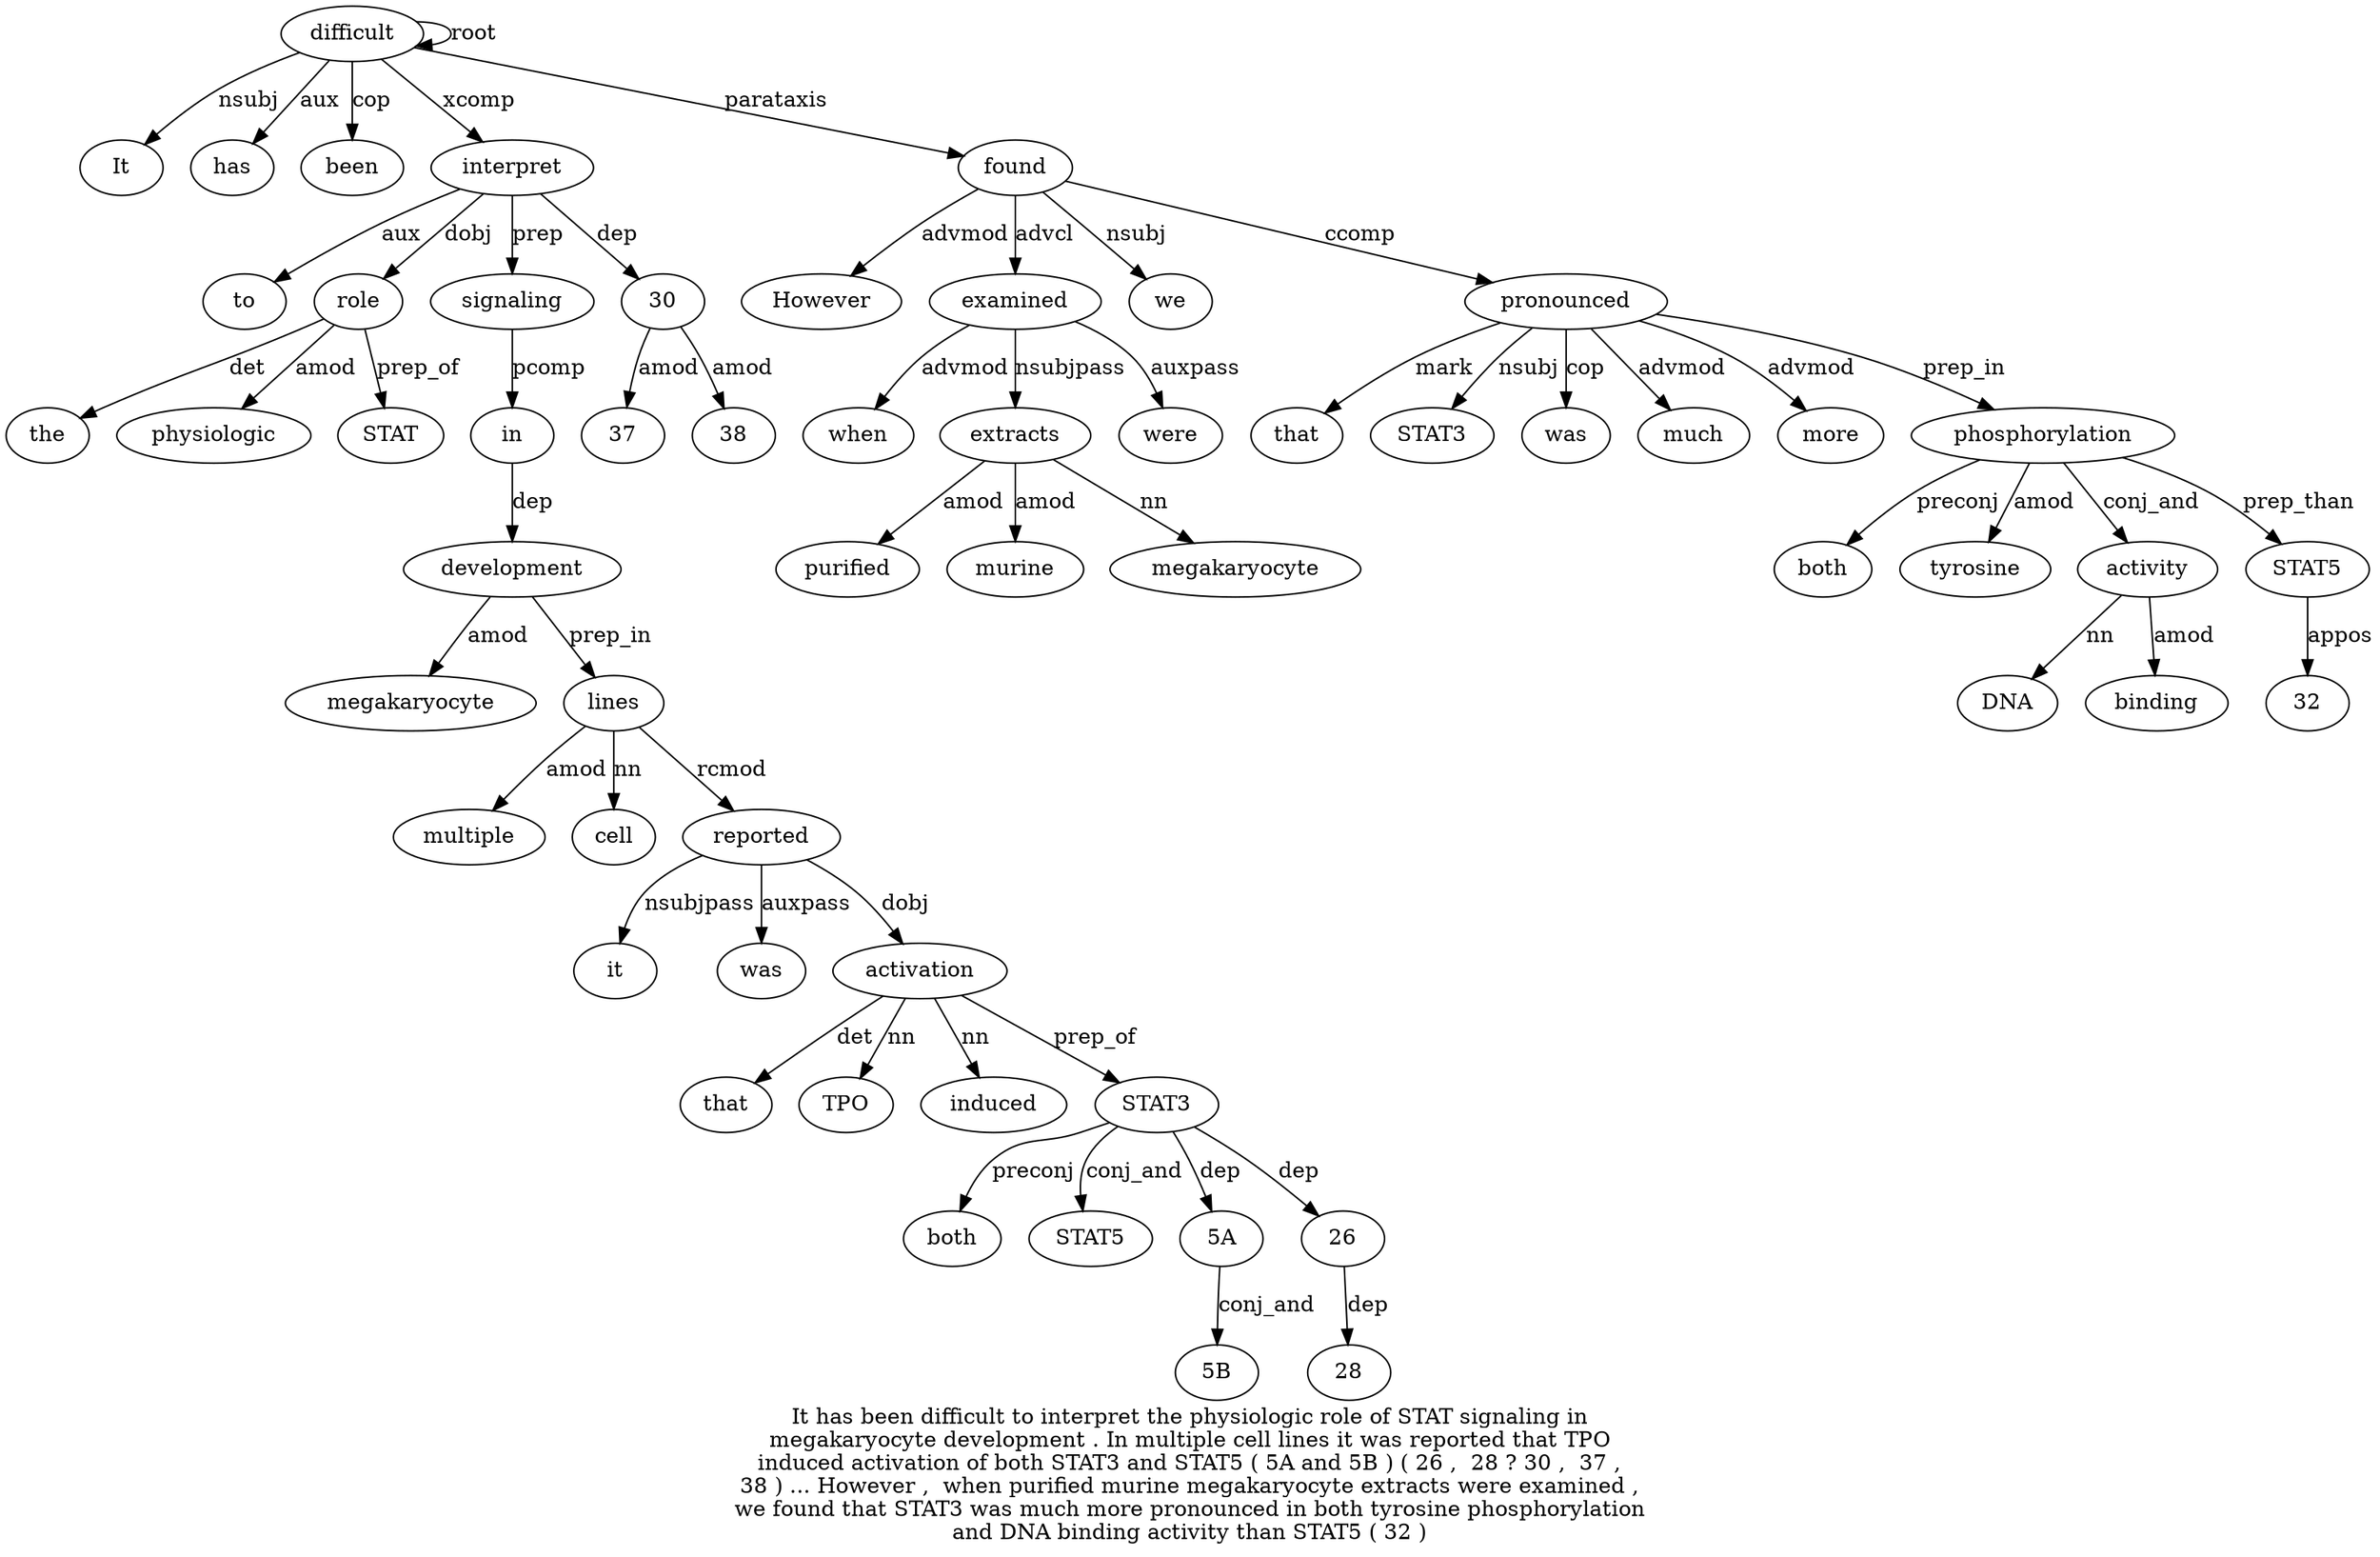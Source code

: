 digraph "It has been difficult to interpret the physiologic role of STAT signaling in megakaryocyte development . In multiple cell lines it was reported that TPO induced activation of both STAT3 and STAT5 ( 5A and 5B ) ( 26 ,  28 ? 30 ,  37 ,  38 ) ... However ,  when purified murine megakaryocyte extracts were examined ,  we found that STAT3 was much more pronounced in both tyrosine phosphorylation and DNA binding activity than STAT5 ( 32 )" {
label="It has been difficult to interpret the physiologic role of STAT signaling in
megakaryocyte development . In multiple cell lines it was reported that TPO
induced activation of both STAT3 and STAT5 ( 5A and 5B ) ( 26 ,  28 ? 30 ,  37 ,
38 ) ... However ,  when purified murine megakaryocyte extracts were examined ,
we found that STAT3 was much more pronounced in both tyrosine phosphorylation
and DNA binding activity than STAT5 ( 32 )";
difficult4 [style=filled, fillcolor=white, label=difficult];
It1 [style=filled, fillcolor=white, label=It];
difficult4 -> It1  [label=nsubj];
has2 [style=filled, fillcolor=white, label=has];
difficult4 -> has2  [label=aux];
been3 [style=filled, fillcolor=white, label=been];
difficult4 -> been3  [label=cop];
difficult4 -> difficult4  [label=root];
interpret6 [style=filled, fillcolor=white, label=interpret];
to5 [style=filled, fillcolor=white, label=to];
interpret6 -> to5  [label=aux];
difficult4 -> interpret6  [label=xcomp];
role9 [style=filled, fillcolor=white, label=role];
the7 [style=filled, fillcolor=white, label=the];
role9 -> the7  [label=det];
physiologic8 [style=filled, fillcolor=white, label=physiologic];
role9 -> physiologic8  [label=amod];
interpret6 -> role9  [label=dobj];
STAT11 [style=filled, fillcolor=white, label=STAT];
role9 -> STAT11  [label=prep_of];
signaling12 [style=filled, fillcolor=white, label=signaling];
interpret6 -> signaling12  [label=prep];
in13 [style=filled, fillcolor=white, label=in];
signaling12 -> in13  [label=pcomp];
development15 [style=filled, fillcolor=white, label=development];
megakaryocyte14 [style=filled, fillcolor=white, label=megakaryocyte];
development15 -> megakaryocyte14  [label=amod];
in13 -> development15  [label=dep];
lines20 [style=filled, fillcolor=white, label=lines];
multiple18 [style=filled, fillcolor=white, label=multiple];
lines20 -> multiple18  [label=amod];
cell19 [style=filled, fillcolor=white, label=cell];
lines20 -> cell19  [label=nn];
development15 -> lines20  [label=prep_in];
reported23 [style=filled, fillcolor=white, label=reported];
it21 [style=filled, fillcolor=white, label=it];
reported23 -> it21  [label=nsubjpass];
was22 [style=filled, fillcolor=white, label=was];
reported23 -> was22  [label=auxpass];
lines20 -> reported23  [label=rcmod];
activation27 [style=filled, fillcolor=white, label=activation];
that24 [style=filled, fillcolor=white, label=that];
activation27 -> that24  [label=det];
TPO25 [style=filled, fillcolor=white, label=TPO];
activation27 -> TPO25  [label=nn];
induced26 [style=filled, fillcolor=white, label=induced];
activation27 -> induced26  [label=nn];
reported23 -> activation27  [label=dobj];
STAT330 [style=filled, fillcolor=white, label=STAT3];
both29 [style=filled, fillcolor=white, label=both];
STAT330 -> both29  [label=preconj];
activation27 -> STAT330  [label=prep_of];
STAT532 [style=filled, fillcolor=white, label=STAT5];
STAT330 -> STAT532  [label=conj_and];
"5A34" [style=filled, fillcolor=white, label="5A"];
STAT330 -> "5A34"  [label=dep];
"5B36" [style=filled, fillcolor=white, label="5B"];
"5A34" -> "5B36"  [label=conj_and];
2639 [style=filled, fillcolor=white, label=26];
STAT330 -> 2639  [label=dep];
2841 [style=filled, fillcolor=white, label=28];
2639 -> 2841  [label=dep];
304 [style=filled, fillcolor=white, label=30];
interpret6 -> 304  [label=dep];
3745 [style=filled, fillcolor=white, label=37];
304 -> 3745  [label=amod];
3847 [style=filled, fillcolor=white, label=38];
304 -> 3847  [label=amod];
found61 [style=filled, fillcolor=white, label=found];
However50 [style=filled, fillcolor=white, label=However];
found61 -> However50  [label=advmod];
examined58 [style=filled, fillcolor=white, label=examined];
when52 [style=filled, fillcolor=white, label=when];
examined58 -> when52  [label=advmod];
extracts56 [style=filled, fillcolor=white, label=extracts];
purified53 [style=filled, fillcolor=white, label=purified];
extracts56 -> purified53  [label=amod];
murine54 [style=filled, fillcolor=white, label=murine];
extracts56 -> murine54  [label=amod];
megakaryocyte55 [style=filled, fillcolor=white, label=megakaryocyte];
extracts56 -> megakaryocyte55  [label=nn];
examined58 -> extracts56  [label=nsubjpass];
were57 [style=filled, fillcolor=white, label=were];
examined58 -> were57  [label=auxpass];
found61 -> examined58  [label=advcl];
we60 [style=filled, fillcolor=white, label=we];
found61 -> we60  [label=nsubj];
difficult4 -> found61  [label=parataxis];
pronounced67 [style=filled, fillcolor=white, label=pronounced];
that62 [style=filled, fillcolor=white, label=that];
pronounced67 -> that62  [label=mark];
STAT36 [style=filled, fillcolor=white, label=STAT3];
pronounced67 -> STAT36  [label=nsubj];
was64 [style=filled, fillcolor=white, label=was];
pronounced67 -> was64  [label=cop];
much65 [style=filled, fillcolor=white, label=much];
pronounced67 -> much65  [label=advmod];
more66 [style=filled, fillcolor=white, label=more];
pronounced67 -> more66  [label=advmod];
found61 -> pronounced67  [label=ccomp];
phosphorylation71 [style=filled, fillcolor=white, label=phosphorylation];
both69 [style=filled, fillcolor=white, label=both];
phosphorylation71 -> both69  [label=preconj];
tyrosine70 [style=filled, fillcolor=white, label=tyrosine];
phosphorylation71 -> tyrosine70  [label=amod];
pronounced67 -> phosphorylation71  [label=prep_in];
activity75 [style=filled, fillcolor=white, label=activity];
DNA73 [style=filled, fillcolor=white, label=DNA];
activity75 -> DNA73  [label=nn];
binding74 [style=filled, fillcolor=white, label=binding];
activity75 -> binding74  [label=amod];
phosphorylation71 -> activity75  [label=conj_and];
STAT577 [style=filled, fillcolor=white, label=STAT5];
phosphorylation71 -> STAT577  [label=prep_than];
3279 [style=filled, fillcolor=white, label=32];
STAT577 -> 3279  [label=appos];
}
